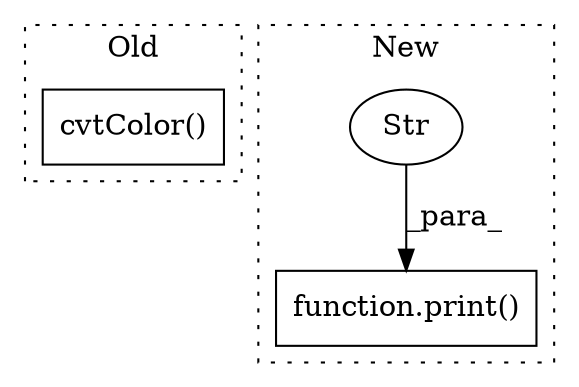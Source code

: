 digraph G {
subgraph cluster0 {
1 [label="cvtColor()" a="75" s="1664,1704" l="13,1" shape="box"];
label = "Old";
style="dotted";
}
subgraph cluster1 {
2 [label="function.print()" a="75" s="1863,1974" l="6,1" shape="box"];
3 [label="Str" a="66" s="1869" l="105" shape="ellipse"];
label = "New";
style="dotted";
}
3 -> 2 [label="_para_"];
}